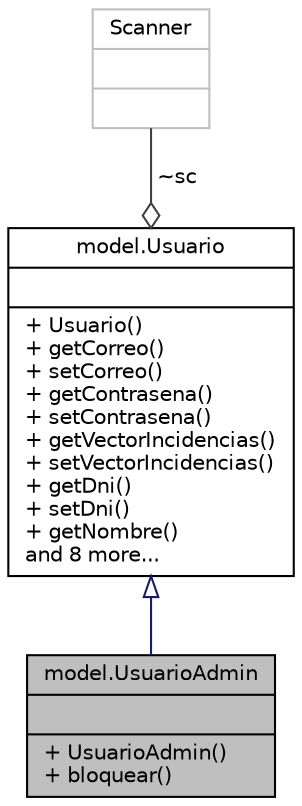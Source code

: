 digraph "model.UsuarioAdmin"
{
 // LATEX_PDF_SIZE
  edge [fontname="Helvetica",fontsize="10",labelfontname="Helvetica",labelfontsize="10"];
  node [fontname="Helvetica",fontsize="10",shape=record];
  Node1 [label="{model.UsuarioAdmin\n||+ UsuarioAdmin()\l+ bloquear()\l}",height=0.2,width=0.4,color="black", fillcolor="grey75", style="filled", fontcolor="black",tooltip=" "];
  Node2 -> Node1 [dir="back",color="midnightblue",fontsize="10",style="solid",arrowtail="onormal"];
  Node2 [label="{model.Usuario\n||+ Usuario()\l+ getCorreo()\l+ setCorreo()\l+ getContrasena()\l+ setContrasena()\l+ getVectorIncidencias()\l+ setVectorIncidencias()\l+ getDni()\l+ setDni()\l+ getNombre()\land 8 more...\l}",height=0.2,width=0.4,color="black", fillcolor="white", style="filled",URL="$classmodel_1_1_usuario.html",tooltip=" "];
  Node3 -> Node2 [color="grey25",fontsize="10",style="solid",label=" ~sc" ,arrowhead="odiamond"];
  Node3 [label="{Scanner\n||}",height=0.2,width=0.4,color="grey75", fillcolor="white", style="filled",tooltip=" "];
}
